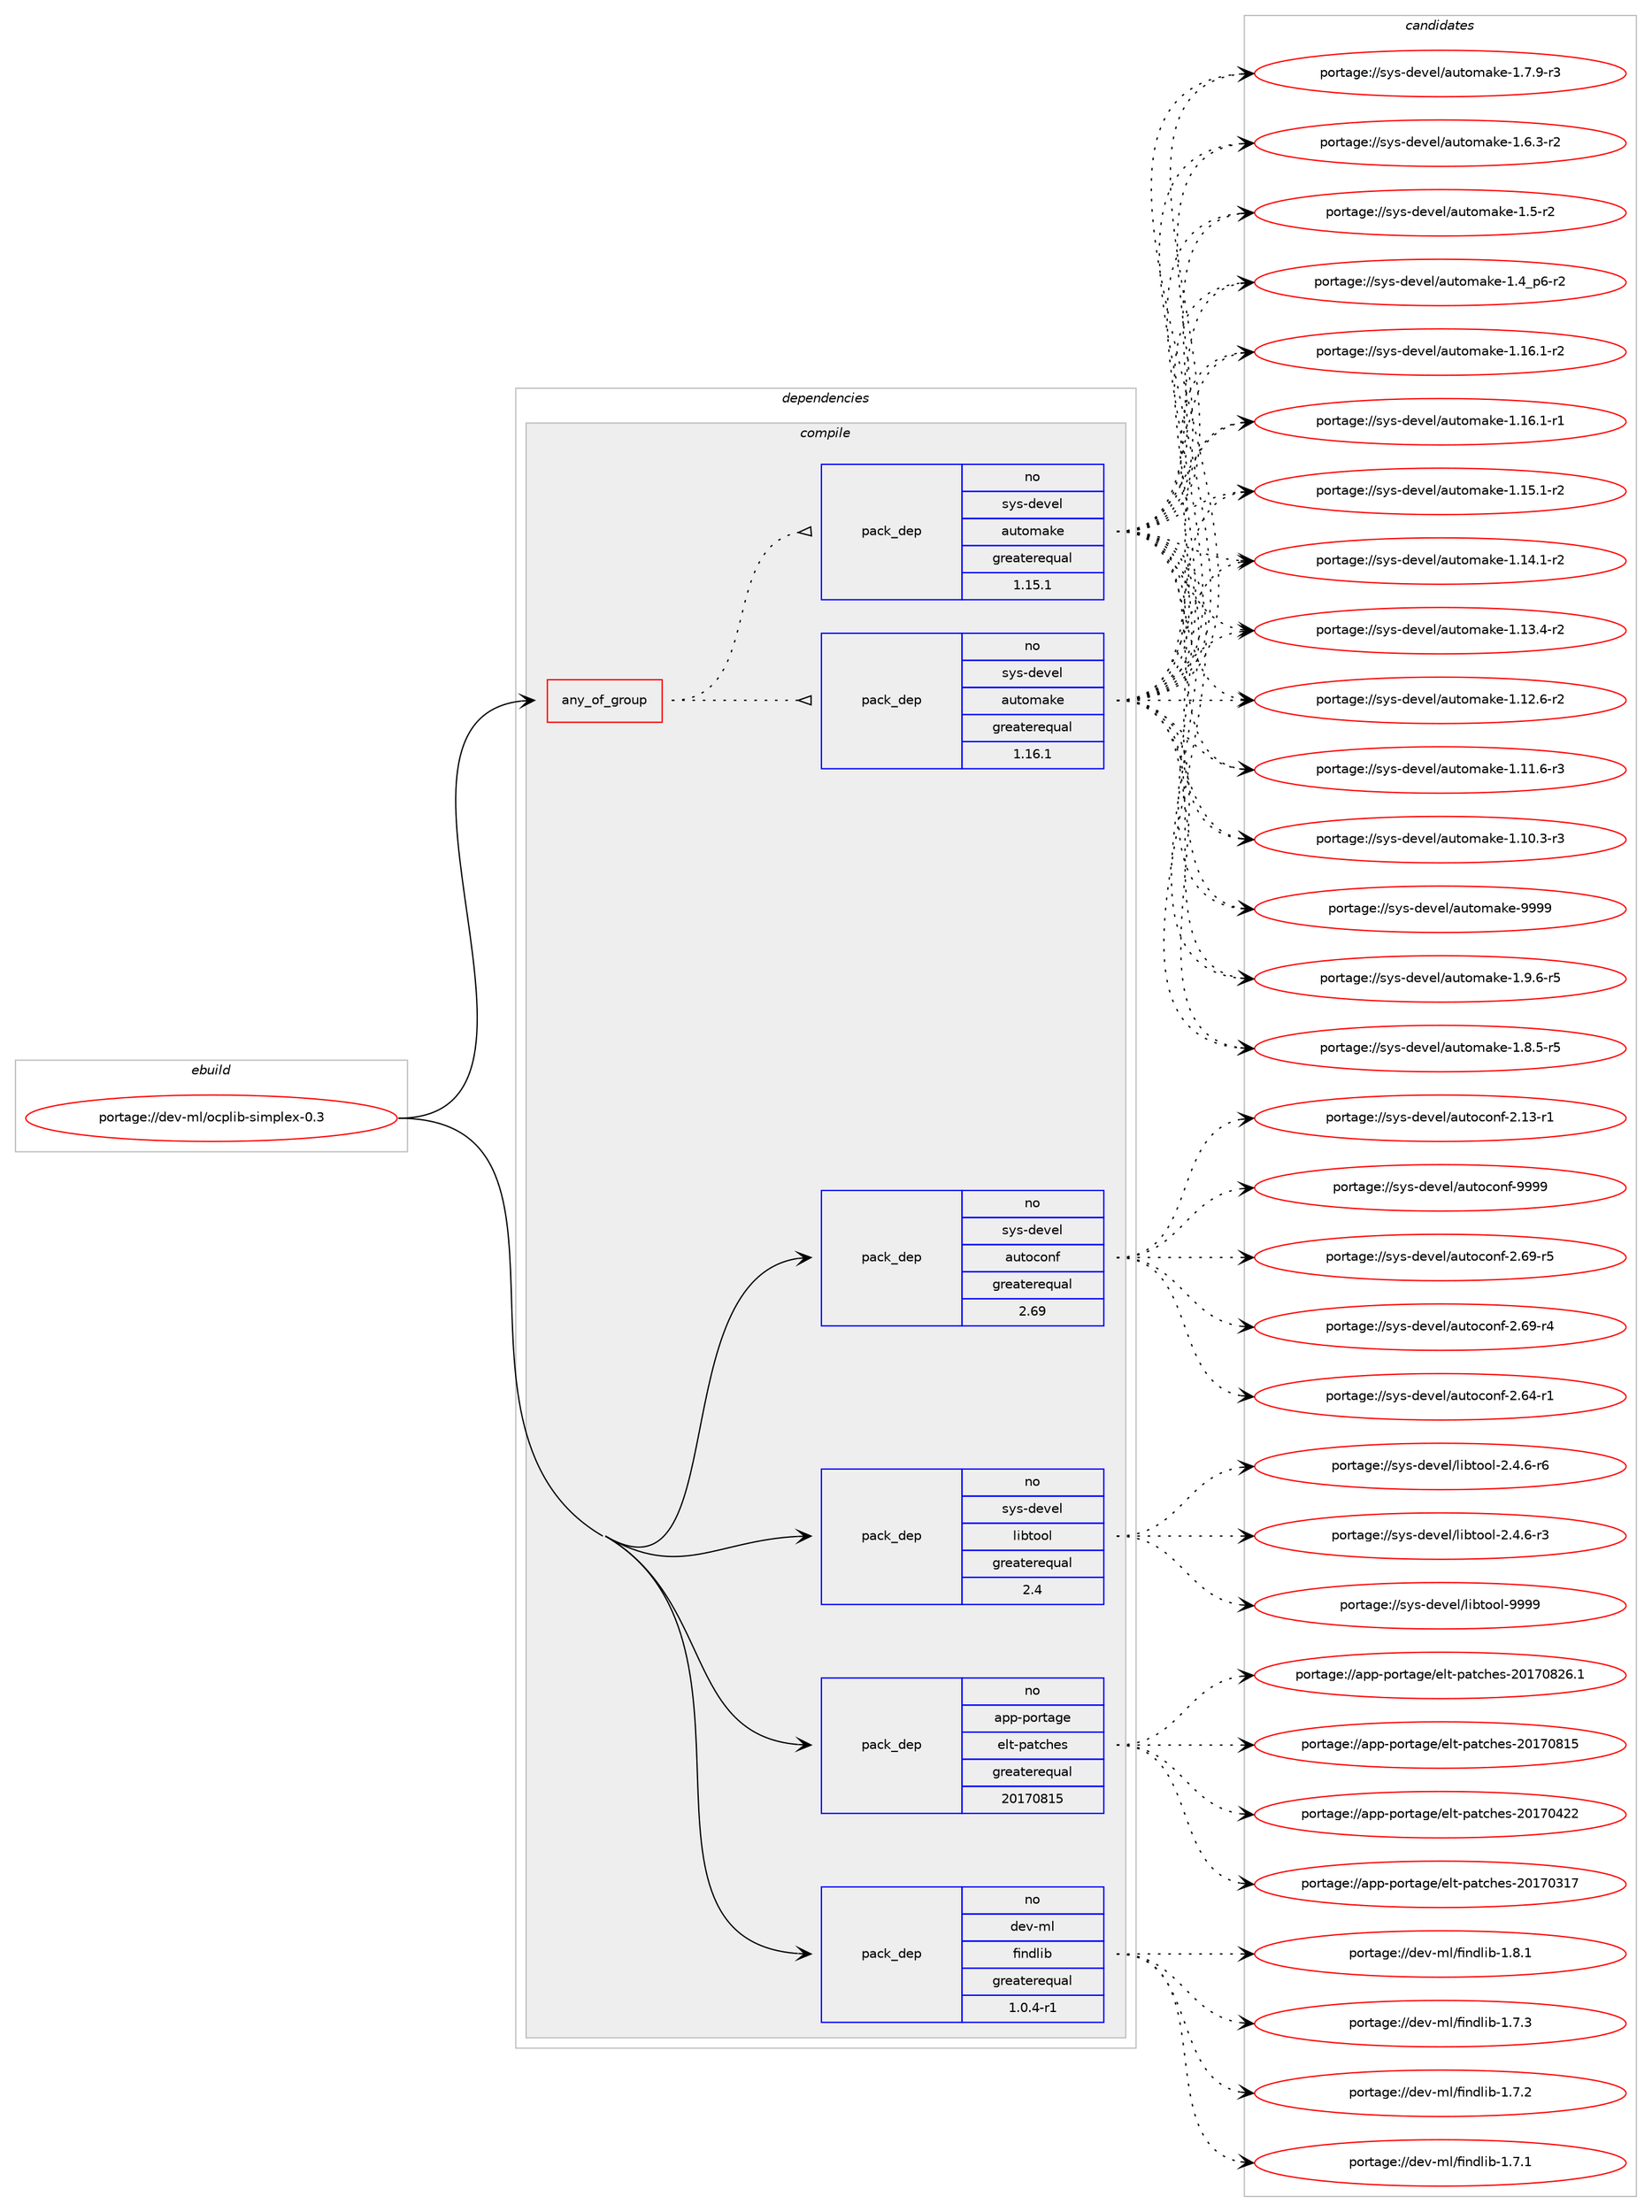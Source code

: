 digraph prolog {

# *************
# Graph options
# *************

newrank=true;
concentrate=true;
compound=true;
graph [rankdir=LR,fontname=Helvetica,fontsize=10,ranksep=1.5];#, ranksep=2.5, nodesep=0.2];
edge  [arrowhead=vee];
node  [fontname=Helvetica,fontsize=10];

# **********
# The ebuild
# **********

subgraph cluster_leftcol {
color=gray;
label=<<i>ebuild</i>>;
id [label="portage://dev-ml/ocplib-simplex-0.3", color=red, width=4, href="../dev-ml/ocplib-simplex-0.3.svg"];
}

# ****************
# The dependencies
# ****************

subgraph cluster_midcol {
color=gray;
label=<<i>dependencies</i>>;
subgraph cluster_compile {
fillcolor="#eeeeee";
style=filled;
label=<<i>compile</i>>;
subgraph any4880 {
dependency502213 [label=<<TABLE BORDER="0" CELLBORDER="1" CELLSPACING="0" CELLPADDING="4"><TR><TD CELLPADDING="10">any_of_group</TD></TR></TABLE>>, shape=none, color=red];subgraph pack374302 {
dependency502214 [label=<<TABLE BORDER="0" CELLBORDER="1" CELLSPACING="0" CELLPADDING="4" WIDTH="220"><TR><TD ROWSPAN="6" CELLPADDING="30">pack_dep</TD></TR><TR><TD WIDTH="110">no</TD></TR><TR><TD>sys-devel</TD></TR><TR><TD>automake</TD></TR><TR><TD>greaterequal</TD></TR><TR><TD>1.16.1</TD></TR></TABLE>>, shape=none, color=blue];
}
dependency502213:e -> dependency502214:w [weight=20,style="dotted",arrowhead="oinv"];
subgraph pack374303 {
dependency502215 [label=<<TABLE BORDER="0" CELLBORDER="1" CELLSPACING="0" CELLPADDING="4" WIDTH="220"><TR><TD ROWSPAN="6" CELLPADDING="30">pack_dep</TD></TR><TR><TD WIDTH="110">no</TD></TR><TR><TD>sys-devel</TD></TR><TR><TD>automake</TD></TR><TR><TD>greaterequal</TD></TR><TR><TD>1.15.1</TD></TR></TABLE>>, shape=none, color=blue];
}
dependency502213:e -> dependency502215:w [weight=20,style="dotted",arrowhead="oinv"];
}
id:e -> dependency502213:w [weight=20,style="solid",arrowhead="vee"];
subgraph pack374304 {
dependency502216 [label=<<TABLE BORDER="0" CELLBORDER="1" CELLSPACING="0" CELLPADDING="4" WIDTH="220"><TR><TD ROWSPAN="6" CELLPADDING="30">pack_dep</TD></TR><TR><TD WIDTH="110">no</TD></TR><TR><TD>app-portage</TD></TR><TR><TD>elt-patches</TD></TR><TR><TD>greaterequal</TD></TR><TR><TD>20170815</TD></TR></TABLE>>, shape=none, color=blue];
}
id:e -> dependency502216:w [weight=20,style="solid",arrowhead="vee"];
subgraph pack374305 {
dependency502217 [label=<<TABLE BORDER="0" CELLBORDER="1" CELLSPACING="0" CELLPADDING="4" WIDTH="220"><TR><TD ROWSPAN="6" CELLPADDING="30">pack_dep</TD></TR><TR><TD WIDTH="110">no</TD></TR><TR><TD>dev-ml</TD></TR><TR><TD>findlib</TD></TR><TR><TD>greaterequal</TD></TR><TR><TD>1.0.4-r1</TD></TR></TABLE>>, shape=none, color=blue];
}
id:e -> dependency502217:w [weight=20,style="solid",arrowhead="vee"];
subgraph pack374306 {
dependency502218 [label=<<TABLE BORDER="0" CELLBORDER="1" CELLSPACING="0" CELLPADDING="4" WIDTH="220"><TR><TD ROWSPAN="6" CELLPADDING="30">pack_dep</TD></TR><TR><TD WIDTH="110">no</TD></TR><TR><TD>sys-devel</TD></TR><TR><TD>autoconf</TD></TR><TR><TD>greaterequal</TD></TR><TR><TD>2.69</TD></TR></TABLE>>, shape=none, color=blue];
}
id:e -> dependency502218:w [weight=20,style="solid",arrowhead="vee"];
subgraph pack374307 {
dependency502219 [label=<<TABLE BORDER="0" CELLBORDER="1" CELLSPACING="0" CELLPADDING="4" WIDTH="220"><TR><TD ROWSPAN="6" CELLPADDING="30">pack_dep</TD></TR><TR><TD WIDTH="110">no</TD></TR><TR><TD>sys-devel</TD></TR><TR><TD>libtool</TD></TR><TR><TD>greaterequal</TD></TR><TR><TD>2.4</TD></TR></TABLE>>, shape=none, color=blue];
}
id:e -> dependency502219:w [weight=20,style="solid",arrowhead="vee"];
}
subgraph cluster_compileandrun {
fillcolor="#eeeeee";
style=filled;
label=<<i>compile and run</i>>;
}
subgraph cluster_run {
fillcolor="#eeeeee";
style=filled;
label=<<i>run</i>>;
}
}

# **************
# The candidates
# **************

subgraph cluster_choices {
rank=same;
color=gray;
label=<<i>candidates</i>>;

subgraph choice374302 {
color=black;
nodesep=1;
choice115121115451001011181011084797117116111109971071014557575757 [label="portage://sys-devel/automake-9999", color=red, width=4,href="../sys-devel/automake-9999.svg"];
choice115121115451001011181011084797117116111109971071014549465746544511453 [label="portage://sys-devel/automake-1.9.6-r5", color=red, width=4,href="../sys-devel/automake-1.9.6-r5.svg"];
choice115121115451001011181011084797117116111109971071014549465646534511453 [label="portage://sys-devel/automake-1.8.5-r5", color=red, width=4,href="../sys-devel/automake-1.8.5-r5.svg"];
choice115121115451001011181011084797117116111109971071014549465546574511451 [label="portage://sys-devel/automake-1.7.9-r3", color=red, width=4,href="../sys-devel/automake-1.7.9-r3.svg"];
choice115121115451001011181011084797117116111109971071014549465446514511450 [label="portage://sys-devel/automake-1.6.3-r2", color=red, width=4,href="../sys-devel/automake-1.6.3-r2.svg"];
choice11512111545100101118101108479711711611110997107101454946534511450 [label="portage://sys-devel/automake-1.5-r2", color=red, width=4,href="../sys-devel/automake-1.5-r2.svg"];
choice115121115451001011181011084797117116111109971071014549465295112544511450 [label="portage://sys-devel/automake-1.4_p6-r2", color=red, width=4,href="../sys-devel/automake-1.4_p6-r2.svg"];
choice11512111545100101118101108479711711611110997107101454946495446494511450 [label="portage://sys-devel/automake-1.16.1-r2", color=red, width=4,href="../sys-devel/automake-1.16.1-r2.svg"];
choice11512111545100101118101108479711711611110997107101454946495446494511449 [label="portage://sys-devel/automake-1.16.1-r1", color=red, width=4,href="../sys-devel/automake-1.16.1-r1.svg"];
choice11512111545100101118101108479711711611110997107101454946495346494511450 [label="portage://sys-devel/automake-1.15.1-r2", color=red, width=4,href="../sys-devel/automake-1.15.1-r2.svg"];
choice11512111545100101118101108479711711611110997107101454946495246494511450 [label="portage://sys-devel/automake-1.14.1-r2", color=red, width=4,href="../sys-devel/automake-1.14.1-r2.svg"];
choice11512111545100101118101108479711711611110997107101454946495146524511450 [label="portage://sys-devel/automake-1.13.4-r2", color=red, width=4,href="../sys-devel/automake-1.13.4-r2.svg"];
choice11512111545100101118101108479711711611110997107101454946495046544511450 [label="portage://sys-devel/automake-1.12.6-r2", color=red, width=4,href="../sys-devel/automake-1.12.6-r2.svg"];
choice11512111545100101118101108479711711611110997107101454946494946544511451 [label="portage://sys-devel/automake-1.11.6-r3", color=red, width=4,href="../sys-devel/automake-1.11.6-r3.svg"];
choice11512111545100101118101108479711711611110997107101454946494846514511451 [label="portage://sys-devel/automake-1.10.3-r3", color=red, width=4,href="../sys-devel/automake-1.10.3-r3.svg"];
dependency502214:e -> choice115121115451001011181011084797117116111109971071014557575757:w [style=dotted,weight="100"];
dependency502214:e -> choice115121115451001011181011084797117116111109971071014549465746544511453:w [style=dotted,weight="100"];
dependency502214:e -> choice115121115451001011181011084797117116111109971071014549465646534511453:w [style=dotted,weight="100"];
dependency502214:e -> choice115121115451001011181011084797117116111109971071014549465546574511451:w [style=dotted,weight="100"];
dependency502214:e -> choice115121115451001011181011084797117116111109971071014549465446514511450:w [style=dotted,weight="100"];
dependency502214:e -> choice11512111545100101118101108479711711611110997107101454946534511450:w [style=dotted,weight="100"];
dependency502214:e -> choice115121115451001011181011084797117116111109971071014549465295112544511450:w [style=dotted,weight="100"];
dependency502214:e -> choice11512111545100101118101108479711711611110997107101454946495446494511450:w [style=dotted,weight="100"];
dependency502214:e -> choice11512111545100101118101108479711711611110997107101454946495446494511449:w [style=dotted,weight="100"];
dependency502214:e -> choice11512111545100101118101108479711711611110997107101454946495346494511450:w [style=dotted,weight="100"];
dependency502214:e -> choice11512111545100101118101108479711711611110997107101454946495246494511450:w [style=dotted,weight="100"];
dependency502214:e -> choice11512111545100101118101108479711711611110997107101454946495146524511450:w [style=dotted,weight="100"];
dependency502214:e -> choice11512111545100101118101108479711711611110997107101454946495046544511450:w [style=dotted,weight="100"];
dependency502214:e -> choice11512111545100101118101108479711711611110997107101454946494946544511451:w [style=dotted,weight="100"];
dependency502214:e -> choice11512111545100101118101108479711711611110997107101454946494846514511451:w [style=dotted,weight="100"];
}
subgraph choice374303 {
color=black;
nodesep=1;
choice115121115451001011181011084797117116111109971071014557575757 [label="portage://sys-devel/automake-9999", color=red, width=4,href="../sys-devel/automake-9999.svg"];
choice115121115451001011181011084797117116111109971071014549465746544511453 [label="portage://sys-devel/automake-1.9.6-r5", color=red, width=4,href="../sys-devel/automake-1.9.6-r5.svg"];
choice115121115451001011181011084797117116111109971071014549465646534511453 [label="portage://sys-devel/automake-1.8.5-r5", color=red, width=4,href="../sys-devel/automake-1.8.5-r5.svg"];
choice115121115451001011181011084797117116111109971071014549465546574511451 [label="portage://sys-devel/automake-1.7.9-r3", color=red, width=4,href="../sys-devel/automake-1.7.9-r3.svg"];
choice115121115451001011181011084797117116111109971071014549465446514511450 [label="portage://sys-devel/automake-1.6.3-r2", color=red, width=4,href="../sys-devel/automake-1.6.3-r2.svg"];
choice11512111545100101118101108479711711611110997107101454946534511450 [label="portage://sys-devel/automake-1.5-r2", color=red, width=4,href="../sys-devel/automake-1.5-r2.svg"];
choice115121115451001011181011084797117116111109971071014549465295112544511450 [label="portage://sys-devel/automake-1.4_p6-r2", color=red, width=4,href="../sys-devel/automake-1.4_p6-r2.svg"];
choice11512111545100101118101108479711711611110997107101454946495446494511450 [label="portage://sys-devel/automake-1.16.1-r2", color=red, width=4,href="../sys-devel/automake-1.16.1-r2.svg"];
choice11512111545100101118101108479711711611110997107101454946495446494511449 [label="portage://sys-devel/automake-1.16.1-r1", color=red, width=4,href="../sys-devel/automake-1.16.1-r1.svg"];
choice11512111545100101118101108479711711611110997107101454946495346494511450 [label="portage://sys-devel/automake-1.15.1-r2", color=red, width=4,href="../sys-devel/automake-1.15.1-r2.svg"];
choice11512111545100101118101108479711711611110997107101454946495246494511450 [label="portage://sys-devel/automake-1.14.1-r2", color=red, width=4,href="../sys-devel/automake-1.14.1-r2.svg"];
choice11512111545100101118101108479711711611110997107101454946495146524511450 [label="portage://sys-devel/automake-1.13.4-r2", color=red, width=4,href="../sys-devel/automake-1.13.4-r2.svg"];
choice11512111545100101118101108479711711611110997107101454946495046544511450 [label="portage://sys-devel/automake-1.12.6-r2", color=red, width=4,href="../sys-devel/automake-1.12.6-r2.svg"];
choice11512111545100101118101108479711711611110997107101454946494946544511451 [label="portage://sys-devel/automake-1.11.6-r3", color=red, width=4,href="../sys-devel/automake-1.11.6-r3.svg"];
choice11512111545100101118101108479711711611110997107101454946494846514511451 [label="portage://sys-devel/automake-1.10.3-r3", color=red, width=4,href="../sys-devel/automake-1.10.3-r3.svg"];
dependency502215:e -> choice115121115451001011181011084797117116111109971071014557575757:w [style=dotted,weight="100"];
dependency502215:e -> choice115121115451001011181011084797117116111109971071014549465746544511453:w [style=dotted,weight="100"];
dependency502215:e -> choice115121115451001011181011084797117116111109971071014549465646534511453:w [style=dotted,weight="100"];
dependency502215:e -> choice115121115451001011181011084797117116111109971071014549465546574511451:w [style=dotted,weight="100"];
dependency502215:e -> choice115121115451001011181011084797117116111109971071014549465446514511450:w [style=dotted,weight="100"];
dependency502215:e -> choice11512111545100101118101108479711711611110997107101454946534511450:w [style=dotted,weight="100"];
dependency502215:e -> choice115121115451001011181011084797117116111109971071014549465295112544511450:w [style=dotted,weight="100"];
dependency502215:e -> choice11512111545100101118101108479711711611110997107101454946495446494511450:w [style=dotted,weight="100"];
dependency502215:e -> choice11512111545100101118101108479711711611110997107101454946495446494511449:w [style=dotted,weight="100"];
dependency502215:e -> choice11512111545100101118101108479711711611110997107101454946495346494511450:w [style=dotted,weight="100"];
dependency502215:e -> choice11512111545100101118101108479711711611110997107101454946495246494511450:w [style=dotted,weight="100"];
dependency502215:e -> choice11512111545100101118101108479711711611110997107101454946495146524511450:w [style=dotted,weight="100"];
dependency502215:e -> choice11512111545100101118101108479711711611110997107101454946495046544511450:w [style=dotted,weight="100"];
dependency502215:e -> choice11512111545100101118101108479711711611110997107101454946494946544511451:w [style=dotted,weight="100"];
dependency502215:e -> choice11512111545100101118101108479711711611110997107101454946494846514511451:w [style=dotted,weight="100"];
}
subgraph choice374304 {
color=black;
nodesep=1;
choice971121124511211111411697103101471011081164511297116991041011154550484955485650544649 [label="portage://app-portage/elt-patches-20170826.1", color=red, width=4,href="../app-portage/elt-patches-20170826.1.svg"];
choice97112112451121111141169710310147101108116451129711699104101115455048495548564953 [label="portage://app-portage/elt-patches-20170815", color=red, width=4,href="../app-portage/elt-patches-20170815.svg"];
choice97112112451121111141169710310147101108116451129711699104101115455048495548525050 [label="portage://app-portage/elt-patches-20170422", color=red, width=4,href="../app-portage/elt-patches-20170422.svg"];
choice97112112451121111141169710310147101108116451129711699104101115455048495548514955 [label="portage://app-portage/elt-patches-20170317", color=red, width=4,href="../app-portage/elt-patches-20170317.svg"];
dependency502216:e -> choice971121124511211111411697103101471011081164511297116991041011154550484955485650544649:w [style=dotted,weight="100"];
dependency502216:e -> choice97112112451121111141169710310147101108116451129711699104101115455048495548564953:w [style=dotted,weight="100"];
dependency502216:e -> choice97112112451121111141169710310147101108116451129711699104101115455048495548525050:w [style=dotted,weight="100"];
dependency502216:e -> choice97112112451121111141169710310147101108116451129711699104101115455048495548514955:w [style=dotted,weight="100"];
}
subgraph choice374305 {
color=black;
nodesep=1;
choice100101118451091084710210511010010810598454946564649 [label="portage://dev-ml/findlib-1.8.1", color=red, width=4,href="../dev-ml/findlib-1.8.1.svg"];
choice100101118451091084710210511010010810598454946554651 [label="portage://dev-ml/findlib-1.7.3", color=red, width=4,href="../dev-ml/findlib-1.7.3.svg"];
choice100101118451091084710210511010010810598454946554650 [label="portage://dev-ml/findlib-1.7.2", color=red, width=4,href="../dev-ml/findlib-1.7.2.svg"];
choice100101118451091084710210511010010810598454946554649 [label="portage://dev-ml/findlib-1.7.1", color=red, width=4,href="../dev-ml/findlib-1.7.1.svg"];
dependency502217:e -> choice100101118451091084710210511010010810598454946564649:w [style=dotted,weight="100"];
dependency502217:e -> choice100101118451091084710210511010010810598454946554651:w [style=dotted,weight="100"];
dependency502217:e -> choice100101118451091084710210511010010810598454946554650:w [style=dotted,weight="100"];
dependency502217:e -> choice100101118451091084710210511010010810598454946554649:w [style=dotted,weight="100"];
}
subgraph choice374306 {
color=black;
nodesep=1;
choice115121115451001011181011084797117116111991111101024557575757 [label="portage://sys-devel/autoconf-9999", color=red, width=4,href="../sys-devel/autoconf-9999.svg"];
choice1151211154510010111810110847971171161119911111010245504654574511453 [label="portage://sys-devel/autoconf-2.69-r5", color=red, width=4,href="../sys-devel/autoconf-2.69-r5.svg"];
choice1151211154510010111810110847971171161119911111010245504654574511452 [label="portage://sys-devel/autoconf-2.69-r4", color=red, width=4,href="../sys-devel/autoconf-2.69-r4.svg"];
choice1151211154510010111810110847971171161119911111010245504654524511449 [label="portage://sys-devel/autoconf-2.64-r1", color=red, width=4,href="../sys-devel/autoconf-2.64-r1.svg"];
choice1151211154510010111810110847971171161119911111010245504649514511449 [label="portage://sys-devel/autoconf-2.13-r1", color=red, width=4,href="../sys-devel/autoconf-2.13-r1.svg"];
dependency502218:e -> choice115121115451001011181011084797117116111991111101024557575757:w [style=dotted,weight="100"];
dependency502218:e -> choice1151211154510010111810110847971171161119911111010245504654574511453:w [style=dotted,weight="100"];
dependency502218:e -> choice1151211154510010111810110847971171161119911111010245504654574511452:w [style=dotted,weight="100"];
dependency502218:e -> choice1151211154510010111810110847971171161119911111010245504654524511449:w [style=dotted,weight="100"];
dependency502218:e -> choice1151211154510010111810110847971171161119911111010245504649514511449:w [style=dotted,weight="100"];
}
subgraph choice374307 {
color=black;
nodesep=1;
choice1151211154510010111810110847108105981161111111084557575757 [label="portage://sys-devel/libtool-9999", color=red, width=4,href="../sys-devel/libtool-9999.svg"];
choice1151211154510010111810110847108105981161111111084550465246544511454 [label="portage://sys-devel/libtool-2.4.6-r6", color=red, width=4,href="../sys-devel/libtool-2.4.6-r6.svg"];
choice1151211154510010111810110847108105981161111111084550465246544511451 [label="portage://sys-devel/libtool-2.4.6-r3", color=red, width=4,href="../sys-devel/libtool-2.4.6-r3.svg"];
dependency502219:e -> choice1151211154510010111810110847108105981161111111084557575757:w [style=dotted,weight="100"];
dependency502219:e -> choice1151211154510010111810110847108105981161111111084550465246544511454:w [style=dotted,weight="100"];
dependency502219:e -> choice1151211154510010111810110847108105981161111111084550465246544511451:w [style=dotted,weight="100"];
}
}

}
